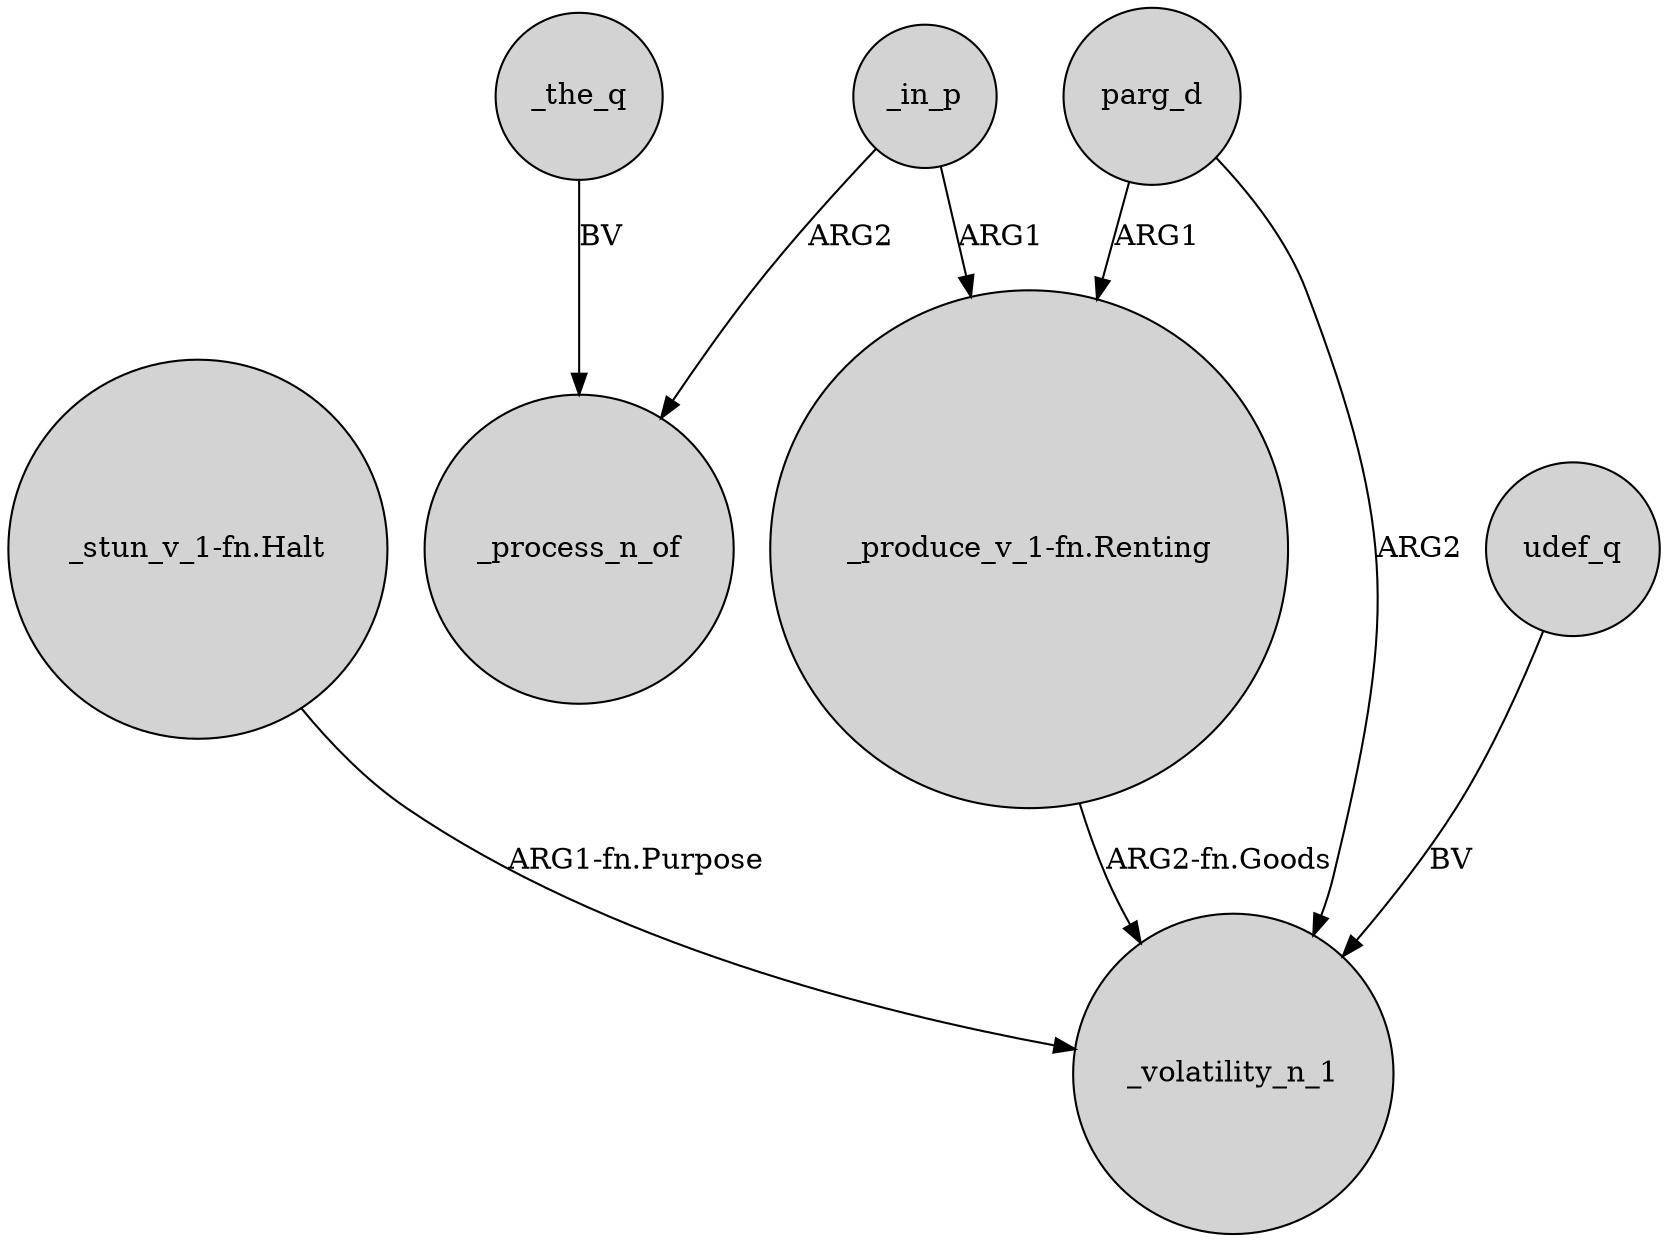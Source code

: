 digraph {
	node [shape=circle style=filled]
	"_stun_v_1-fn.Halt" -> _volatility_n_1 [label="ARG1-fn.Purpose"]
	_in_p -> "_produce_v_1-fn.Renting" [label=ARG1]
	parg_d -> "_produce_v_1-fn.Renting" [label=ARG1]
	_in_p -> _process_n_of [label=ARG2]
	udef_q -> _volatility_n_1 [label=BV]
	parg_d -> _volatility_n_1 [label=ARG2]
	_the_q -> _process_n_of [label=BV]
	"_produce_v_1-fn.Renting" -> _volatility_n_1 [label="ARG2-fn.Goods"]
}
